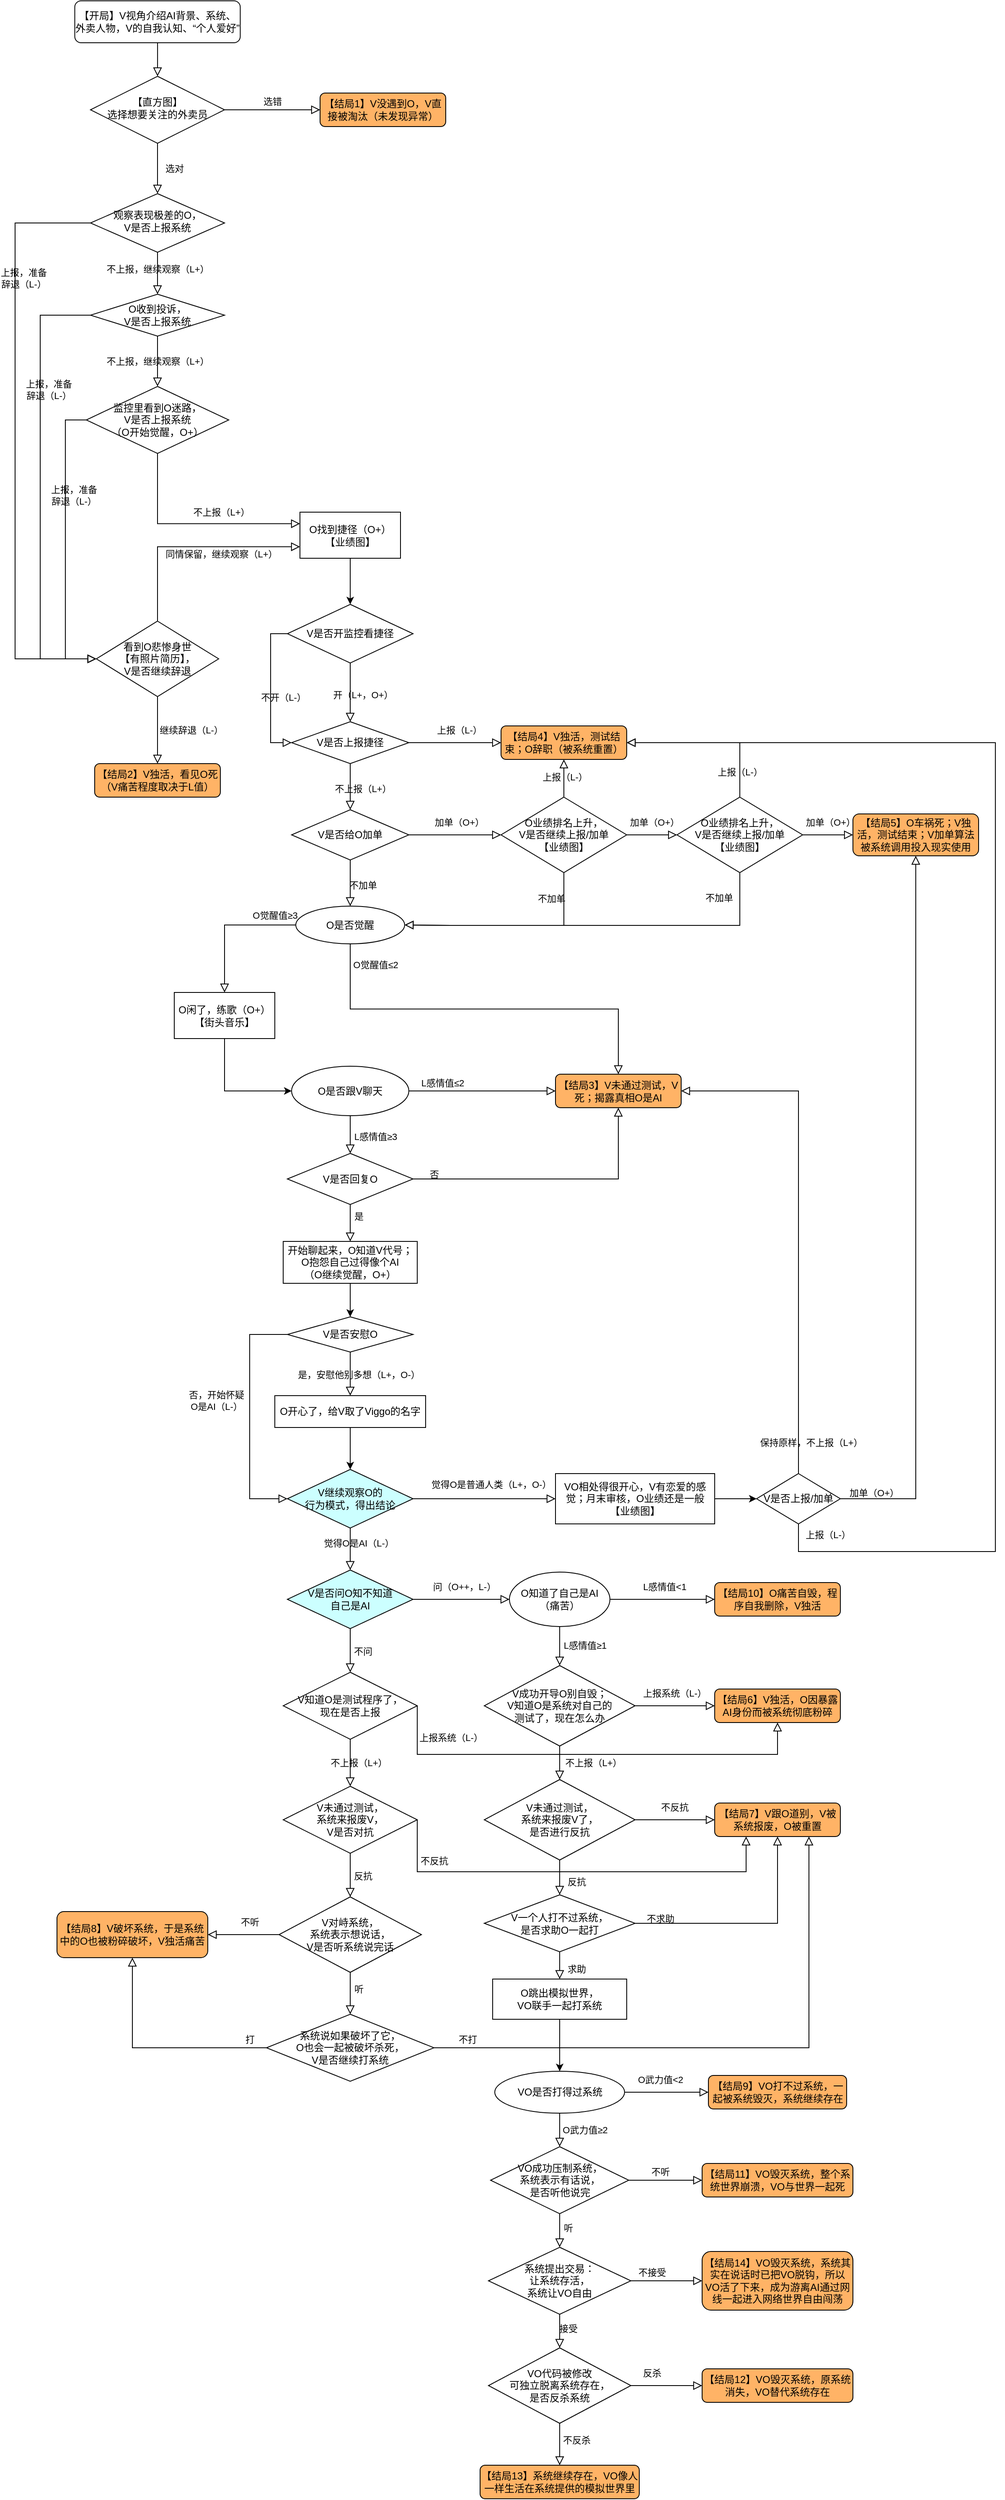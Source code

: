 <mxfile version="13.6.2" type="device"><diagram id="C5RBs43oDa-KdzZeNtuy" name="Page-1"><mxGraphModel dx="930" dy="1699" grid="1" gridSize="10" guides="1" tooltips="1" connect="1" arrows="1" fold="1" page="1" pageScale="1" pageWidth="827" pageHeight="1169" math="0" shadow="0"><root><mxCell id="WIyWlLk6GJQsqaUBKTNV-0"/><mxCell id="WIyWlLk6GJQsqaUBKTNV-1" parent="WIyWlLk6GJQsqaUBKTNV-0"/><mxCell id="WIyWlLk6GJQsqaUBKTNV-2" value="" style="rounded=0;html=1;jettySize=auto;orthogonalLoop=1;fontSize=11;endArrow=block;endFill=0;endSize=8;strokeWidth=1;shadow=0;labelBackgroundColor=none;edgeStyle=orthogonalEdgeStyle;" parent="WIyWlLk6GJQsqaUBKTNV-1" source="WIyWlLk6GJQsqaUBKTNV-3" target="WIyWlLk6GJQsqaUBKTNV-6" edge="1"><mxGeometry relative="1" as="geometry"/></mxCell><mxCell id="WIyWlLk6GJQsqaUBKTNV-3" value="【开局】V视角介绍AI背景、系统、外卖人物，V的自我认知、“个人爱好”" style="rounded=1;whiteSpace=wrap;html=1;fontSize=12;glass=0;strokeWidth=1;shadow=0;" parent="WIyWlLk6GJQsqaUBKTNV-1" vertex="1"><mxGeometry x="121.25" y="-110" width="197.5" height="50" as="geometry"/></mxCell><mxCell id="WIyWlLk6GJQsqaUBKTNV-4" value="选对" style="rounded=0;html=1;jettySize=auto;orthogonalLoop=1;fontSize=11;endArrow=block;endFill=0;endSize=8;strokeWidth=1;shadow=0;labelBackgroundColor=none;edgeStyle=orthogonalEdgeStyle;" parent="WIyWlLk6GJQsqaUBKTNV-1" source="WIyWlLk6GJQsqaUBKTNV-6" target="WIyWlLk6GJQsqaUBKTNV-10" edge="1"><mxGeometry y="20" relative="1" as="geometry"><mxPoint as="offset"/></mxGeometry></mxCell><mxCell id="WIyWlLk6GJQsqaUBKTNV-5" value="选错" style="edgeStyle=orthogonalEdgeStyle;rounded=0;html=1;jettySize=auto;orthogonalLoop=1;fontSize=11;endArrow=block;endFill=0;endSize=8;strokeWidth=1;shadow=0;labelBackgroundColor=none;" parent="WIyWlLk6GJQsqaUBKTNV-1" source="WIyWlLk6GJQsqaUBKTNV-6" target="WIyWlLk6GJQsqaUBKTNV-7" edge="1"><mxGeometry y="10" relative="1" as="geometry"><mxPoint as="offset"/></mxGeometry></mxCell><mxCell id="WIyWlLk6GJQsqaUBKTNV-6" value="【直方图】&lt;br&gt;选择想要关注的外卖员" style="rhombus;whiteSpace=wrap;html=1;shadow=0;fontFamily=Helvetica;fontSize=12;align=center;strokeWidth=1;spacing=6;spacingTop=-4;" parent="WIyWlLk6GJQsqaUBKTNV-1" vertex="1"><mxGeometry x="140" y="-20" width="160" height="80" as="geometry"/></mxCell><mxCell id="WIyWlLk6GJQsqaUBKTNV-7" value="【结局1】V没遇到O，V直接被淘汰（未发现异常）" style="rounded=1;whiteSpace=wrap;html=1;fontSize=12;glass=0;strokeWidth=1;shadow=0;fillColor=#FFB366;" parent="WIyWlLk6GJQsqaUBKTNV-1" vertex="1"><mxGeometry x="414" width="150" height="40" as="geometry"/></mxCell><mxCell id="WIyWlLk6GJQsqaUBKTNV-8" value="不上报，继续观察（L+）" style="rounded=0;html=1;jettySize=auto;orthogonalLoop=1;fontSize=11;endArrow=block;endFill=0;endSize=8;strokeWidth=1;shadow=0;labelBackgroundColor=none;edgeStyle=orthogonalEdgeStyle;entryX=0.5;entryY=0;entryDx=0;entryDy=0;" parent="WIyWlLk6GJQsqaUBKTNV-1" source="WIyWlLk6GJQsqaUBKTNV-10" target="jrFlW1VHrTE0a6_otgkp-2" edge="1"><mxGeometry x="-0.2" relative="1" as="geometry"><mxPoint as="offset"/><mxPoint x="220" y="210" as="targetPoint"/></mxGeometry></mxCell><mxCell id="WIyWlLk6GJQsqaUBKTNV-10" value="观察表现极差的O，&lt;br&gt;V是否上报系统" style="rhombus;whiteSpace=wrap;html=1;shadow=0;fontFamily=Helvetica;fontSize=12;align=center;strokeWidth=1;spacing=6;spacingTop=-4;" parent="WIyWlLk6GJQsqaUBKTNV-1" vertex="1"><mxGeometry x="140" y="120" width="160" height="70" as="geometry"/></mxCell><mxCell id="jrFlW1VHrTE0a6_otgkp-0" value="看到O悲惨身世&lt;br&gt;【有照片简历】，&lt;br&gt;V是否继续辞退" style="rhombus;whiteSpace=wrap;html=1;fillColor=#FFFFFF;" parent="WIyWlLk6GJQsqaUBKTNV-1" vertex="1"><mxGeometry x="147" y="630" width="146" height="90" as="geometry"/></mxCell><mxCell id="jrFlW1VHrTE0a6_otgkp-2" value="O收到投诉，&lt;br&gt;V是否上报系统" style="rhombus;whiteSpace=wrap;html=1;fillColor=#FFFFFF;" parent="WIyWlLk6GJQsqaUBKTNV-1" vertex="1"><mxGeometry x="140" y="240" width="160" height="50" as="geometry"/></mxCell><mxCell id="jrFlW1VHrTE0a6_otgkp-4" value="监控里看到O迷路，&lt;br&gt;V是否上报系统&lt;br&gt;（O开始觉醒，O+）" style="rhombus;whiteSpace=wrap;html=1;fillColor=#FFFFFF;" parent="WIyWlLk6GJQsqaUBKTNV-1" vertex="1"><mxGeometry x="135" y="350" width="170" height="80" as="geometry"/></mxCell><mxCell id="jrFlW1VHrTE0a6_otgkp-7" value="不上报，继续观察（L+）" style="rounded=0;html=1;jettySize=auto;orthogonalLoop=1;fontSize=11;endArrow=block;endFill=0;endSize=8;strokeWidth=1;shadow=0;labelBackgroundColor=none;edgeStyle=orthogonalEdgeStyle;entryX=0.5;entryY=0;entryDx=0;entryDy=0;exitX=0.5;exitY=1;exitDx=0;exitDy=0;" parent="WIyWlLk6GJQsqaUBKTNV-1" source="jrFlW1VHrTE0a6_otgkp-2" target="jrFlW1VHrTE0a6_otgkp-4" edge="1"><mxGeometry relative="1" as="geometry"><mxPoint as="offset"/><mxPoint x="230" y="200" as="sourcePoint"/><mxPoint x="230" y="250" as="targetPoint"/></mxGeometry></mxCell><mxCell id="jrFlW1VHrTE0a6_otgkp-12" value="【结局2】V独活，看见O死（V痛苦程度取决于L值）" style="rounded=1;whiteSpace=wrap;html=1;fontSize=12;glass=0;strokeWidth=1;shadow=0;fillColor=#FFB366;" parent="WIyWlLk6GJQsqaUBKTNV-1" vertex="1"><mxGeometry x="145" y="800" width="150" height="40" as="geometry"/></mxCell><mxCell id="jrFlW1VHrTE0a6_otgkp-15" value="继续辞退（L-）" style="edgeStyle=orthogonalEdgeStyle;rounded=0;html=1;jettySize=auto;orthogonalLoop=1;fontSize=11;endArrow=block;endFill=0;endSize=8;strokeWidth=1;shadow=0;labelBackgroundColor=none;exitX=0.5;exitY=1;exitDx=0;exitDy=0;entryX=0.5;entryY=0;entryDx=0;entryDy=0;" parent="WIyWlLk6GJQsqaUBKTNV-1" source="jrFlW1VHrTE0a6_otgkp-0" target="jrFlW1VHrTE0a6_otgkp-12" edge="1"><mxGeometry y="40" relative="1" as="geometry"><mxPoint as="offset"/><mxPoint x="310" y="565" as="sourcePoint"/><mxPoint x="270" y="930" as="targetPoint"/></mxGeometry></mxCell><mxCell id="OaAijSTaCUw8LP9seZ6c-2" style="edgeStyle=orthogonalEdgeStyle;rounded=0;orthogonalLoop=1;jettySize=auto;html=1;entryX=0.5;entryY=0;entryDx=0;entryDy=0;" parent="WIyWlLk6GJQsqaUBKTNV-1" source="jrFlW1VHrTE0a6_otgkp-18" target="OaAijSTaCUw8LP9seZ6c-1" edge="1"><mxGeometry relative="1" as="geometry"/></mxCell><mxCell id="jrFlW1VHrTE0a6_otgkp-18" value="O找到捷径（O+）&lt;br&gt;【业绩图】" style="shape=square;whiteSpace=wrap;html=1;fillColor=#FFFFFF;" parent="WIyWlLk6GJQsqaUBKTNV-1" vertex="1"><mxGeometry x="390" y="500" width="120" height="55" as="geometry"/></mxCell><mxCell id="jrFlW1VHrTE0a6_otgkp-19" value="同情保留，继续观察（L+）" style="edgeStyle=orthogonalEdgeStyle;rounded=0;html=1;jettySize=auto;orthogonalLoop=1;fontSize=11;endArrow=block;endFill=0;endSize=8;strokeWidth=1;shadow=0;labelBackgroundColor=none;entryX=0;entryY=0.75;entryDx=0;entryDy=0;exitX=0.5;exitY=0;exitDx=0;exitDy=0;" parent="WIyWlLk6GJQsqaUBKTNV-1" source="jrFlW1VHrTE0a6_otgkp-0" target="jrFlW1VHrTE0a6_otgkp-18" edge="1"><mxGeometry x="0.275" y="-9" relative="1" as="geometry"><mxPoint as="offset"/><mxPoint x="520" y="545" as="sourcePoint"/><mxPoint x="670.5" y="457.5" as="targetPoint"/></mxGeometry></mxCell><mxCell id="jrFlW1VHrTE0a6_otgkp-22" value="上报，准备&lt;br&gt;辞退（L-）" style="rounded=0;html=1;jettySize=auto;orthogonalLoop=1;fontSize=11;endArrow=block;endFill=0;endSize=8;strokeWidth=1;shadow=0;labelBackgroundColor=none;edgeStyle=orthogonalEdgeStyle;exitX=0;exitY=0.5;exitDx=0;exitDy=0;entryX=0;entryY=0.5;entryDx=0;entryDy=0;" parent="WIyWlLk6GJQsqaUBKTNV-1" source="jrFlW1VHrTE0a6_otgkp-4" target="jrFlW1VHrTE0a6_otgkp-0" edge="1"><mxGeometry x="-0.338" y="10" relative="1" as="geometry"><mxPoint as="offset"/><mxPoint x="230" y="200" as="sourcePoint"/><mxPoint x="150" y="525" as="targetPoint"/><Array as="points"><mxPoint x="110" y="390"/><mxPoint x="110" y="675"/></Array></mxGeometry></mxCell><mxCell id="jrFlW1VHrTE0a6_otgkp-23" value="上报，准备&lt;br&gt;辞退（L-）" style="rounded=0;html=1;jettySize=auto;orthogonalLoop=1;fontSize=11;endArrow=block;endFill=0;endSize=8;strokeWidth=1;shadow=0;labelBackgroundColor=none;edgeStyle=orthogonalEdgeStyle;entryX=0;entryY=0.5;entryDx=0;entryDy=0;exitX=0;exitY=0.5;exitDx=0;exitDy=0;" parent="WIyWlLk6GJQsqaUBKTNV-1" source="jrFlW1VHrTE0a6_otgkp-2" target="jrFlW1VHrTE0a6_otgkp-0" edge="1"><mxGeometry x="-0.446" y="10" relative="1" as="geometry"><mxPoint as="offset"/><mxPoint x="230" y="440" as="sourcePoint"/><mxPoint x="230" y="490" as="targetPoint"/><Array as="points"><mxPoint x="80" y="265"/><mxPoint x="80" y="675"/></Array></mxGeometry></mxCell><mxCell id="jrFlW1VHrTE0a6_otgkp-24" value="上报，准备&lt;br&gt;辞退（L-）" style="rounded=0;html=1;jettySize=auto;orthogonalLoop=1;fontSize=11;endArrow=block;endFill=0;endSize=8;strokeWidth=1;shadow=0;labelBackgroundColor=none;edgeStyle=orthogonalEdgeStyle;entryX=0;entryY=0.5;entryDx=0;entryDy=0;exitX=0;exitY=0.5;exitDx=0;exitDy=0;" parent="WIyWlLk6GJQsqaUBKTNV-1" source="WIyWlLk6GJQsqaUBKTNV-10" target="jrFlW1VHrTE0a6_otgkp-0" edge="1"><mxGeometry x="-0.56" y="10" relative="1" as="geometry"><mxPoint as="offset"/><mxPoint x="240" y="450" as="sourcePoint"/><mxPoint x="240" y="500" as="targetPoint"/><Array as="points"><mxPoint x="50" y="155"/><mxPoint x="50" y="675"/></Array></mxGeometry></mxCell><mxCell id="jrFlW1VHrTE0a6_otgkp-28" value="不上报（L+）" style="edgeStyle=orthogonalEdgeStyle;rounded=0;html=1;jettySize=auto;orthogonalLoop=1;fontSize=11;endArrow=block;endFill=0;endSize=8;strokeWidth=1;shadow=0;labelBackgroundColor=none;entryX=0;entryY=0.25;entryDx=0;entryDy=0;exitX=0.5;exitY=1;exitDx=0;exitDy=0;" parent="WIyWlLk6GJQsqaUBKTNV-1" source="jrFlW1VHrTE0a6_otgkp-4" target="jrFlW1VHrTE0a6_otgkp-18" edge="1"><mxGeometry x="0.262" y="14" relative="1" as="geometry"><mxPoint as="offset"/><mxPoint x="230" y="800" as="sourcePoint"/><mxPoint x="230" y="745" as="targetPoint"/></mxGeometry></mxCell><mxCell id="jrFlW1VHrTE0a6_otgkp-33" value="V是否上报捷径" style="rhombus;whiteSpace=wrap;html=1;fillColor=#FFFFFF;" parent="WIyWlLk6GJQsqaUBKTNV-1" vertex="1"><mxGeometry x="380" y="750" width="140" height="50" as="geometry"/></mxCell><mxCell id="jrFlW1VHrTE0a6_otgkp-35" value="上报（L-）" style="edgeStyle=orthogonalEdgeStyle;rounded=0;html=1;jettySize=auto;orthogonalLoop=1;fontSize=11;endArrow=block;endFill=0;endSize=8;strokeWidth=1;shadow=0;labelBackgroundColor=none;exitX=1;exitY=0.5;exitDx=0;exitDy=0;entryX=0;entryY=0.5;entryDx=0;entryDy=0;" parent="WIyWlLk6GJQsqaUBKTNV-1" source="jrFlW1VHrTE0a6_otgkp-33" target="jrFlW1VHrTE0a6_otgkp-37" edge="1"><mxGeometry x="0.091" y="15" relative="1" as="geometry"><mxPoint as="offset"/><mxPoint x="230" y="600" as="sourcePoint"/><mxPoint x="380" y="870" as="targetPoint"/></mxGeometry></mxCell><mxCell id="jrFlW1VHrTE0a6_otgkp-36" value="V是否给O加单" style="rhombus;whiteSpace=wrap;html=1;" parent="WIyWlLk6GJQsqaUBKTNV-1" vertex="1"><mxGeometry x="380" y="855" width="140" height="60" as="geometry"/></mxCell><mxCell id="jrFlW1VHrTE0a6_otgkp-37" value="【结局4】V独活，测试结束；O辞职（被系统重置）" style="rounded=1;whiteSpace=wrap;html=1;fontSize=12;glass=0;strokeWidth=1;shadow=0;fillColor=#FFB366;" parent="WIyWlLk6GJQsqaUBKTNV-1" vertex="1"><mxGeometry x="630" y="755" width="150" height="40" as="geometry"/></mxCell><mxCell id="jrFlW1VHrTE0a6_otgkp-39" value="不上报（L+）" style="edgeStyle=orthogonalEdgeStyle;rounded=0;html=1;jettySize=auto;orthogonalLoop=1;fontSize=11;endArrow=block;endFill=0;endSize=8;strokeWidth=1;shadow=0;labelBackgroundColor=none;exitX=0.5;exitY=1;exitDx=0;exitDy=0;entryX=0.5;entryY=0;entryDx=0;entryDy=0;" parent="WIyWlLk6GJQsqaUBKTNV-1" source="jrFlW1VHrTE0a6_otgkp-33" target="jrFlW1VHrTE0a6_otgkp-36" edge="1"><mxGeometry x="0.091" y="15" relative="1" as="geometry"><mxPoint as="offset"/><mxPoint x="530" y="785" as="sourcePoint"/><mxPoint x="640" y="785" as="targetPoint"/></mxGeometry></mxCell><mxCell id="jrFlW1VHrTE0a6_otgkp-40" value="O业绩排名上升，&lt;br&gt;V是否继续上报/加单&lt;br&gt;【业绩图】" style="rhombus;whiteSpace=wrap;html=1;fillColor=#FFFFFF;" parent="WIyWlLk6GJQsqaUBKTNV-1" vertex="1"><mxGeometry x="630" y="840" width="150" height="90" as="geometry"/></mxCell><mxCell id="jrFlW1VHrTE0a6_otgkp-41" value="加单（O+）" style="edgeStyle=orthogonalEdgeStyle;rounded=0;html=1;jettySize=auto;orthogonalLoop=1;fontSize=11;endArrow=block;endFill=0;endSize=8;strokeWidth=1;shadow=0;labelBackgroundColor=none;exitX=1;exitY=0.5;exitDx=0;exitDy=0;entryX=0;entryY=0.5;entryDx=0;entryDy=0;" parent="WIyWlLk6GJQsqaUBKTNV-1" source="jrFlW1VHrTE0a6_otgkp-36" target="jrFlW1VHrTE0a6_otgkp-40" edge="1"><mxGeometry x="0.091" y="15" relative="1" as="geometry"><mxPoint as="offset"/><mxPoint x="460" y="810" as="sourcePoint"/><mxPoint x="460" y="860" as="targetPoint"/></mxGeometry></mxCell><mxCell id="jrFlW1VHrTE0a6_otgkp-42" value="上报（L-）" style="edgeStyle=orthogonalEdgeStyle;rounded=0;html=1;jettySize=auto;orthogonalLoop=1;fontSize=11;endArrow=block;endFill=0;endSize=8;strokeWidth=1;shadow=0;labelBackgroundColor=none;exitX=0.5;exitY=0;exitDx=0;exitDy=0;entryX=0.5;entryY=1;entryDx=0;entryDy=0;" parent="WIyWlLk6GJQsqaUBKTNV-1" source="jrFlW1VHrTE0a6_otgkp-40" target="jrFlW1VHrTE0a6_otgkp-37" edge="1"><mxGeometry x="0.095" relative="1" as="geometry"><mxPoint x="1" as="offset"/><mxPoint x="530" y="785" as="sourcePoint"/><mxPoint x="640" y="785" as="targetPoint"/></mxGeometry></mxCell><mxCell id="jrFlW1VHrTE0a6_otgkp-43" value="O业绩排名上升，&lt;br&gt;V是否继续上报/加单&lt;br&gt;【业绩图】" style="rhombus;whiteSpace=wrap;html=1;fillColor=#FFFFFF;" parent="WIyWlLk6GJQsqaUBKTNV-1" vertex="1"><mxGeometry x="840" y="840" width="150" height="90" as="geometry"/></mxCell><mxCell id="jrFlW1VHrTE0a6_otgkp-45" value="上报（L-）" style="edgeStyle=orthogonalEdgeStyle;rounded=0;html=1;jettySize=auto;orthogonalLoop=1;fontSize=11;endArrow=block;endFill=0;endSize=8;strokeWidth=1;shadow=0;labelBackgroundColor=none;exitX=0.5;exitY=0;exitDx=0;exitDy=0;entryX=1;entryY=0.5;entryDx=0;entryDy=0;" parent="WIyWlLk6GJQsqaUBKTNV-1" source="jrFlW1VHrTE0a6_otgkp-43" target="jrFlW1VHrTE0a6_otgkp-37" edge="1"><mxGeometry x="-0.7" relative="1" as="geometry"><mxPoint as="offset"/><mxPoint x="655" y="850" as="sourcePoint"/><mxPoint x="715" y="805" as="targetPoint"/></mxGeometry></mxCell><mxCell id="jrFlW1VHrTE0a6_otgkp-46" value="加单（O+）" style="edgeStyle=orthogonalEdgeStyle;rounded=0;html=1;jettySize=auto;orthogonalLoop=1;fontSize=11;endArrow=block;endFill=0;endSize=8;strokeWidth=1;shadow=0;labelBackgroundColor=none;exitX=1;exitY=0.5;exitDx=0;exitDy=0;entryX=0;entryY=0.5;entryDx=0;entryDy=0;" parent="WIyWlLk6GJQsqaUBKTNV-1" source="jrFlW1VHrTE0a6_otgkp-40" target="jrFlW1VHrTE0a6_otgkp-43" edge="1"><mxGeometry x="0.091" y="15" relative="1" as="geometry"><mxPoint as="offset"/><mxPoint x="780" y="970" as="sourcePoint"/><mxPoint x="890" y="970" as="targetPoint"/></mxGeometry></mxCell><mxCell id="jrFlW1VHrTE0a6_otgkp-47" value="【结局5】O车祸死；V独活，测试结束；V加单算法被系统调用投入现实使用" style="rounded=1;whiteSpace=wrap;html=1;fontSize=12;glass=0;strokeWidth=1;shadow=0;fillColor=#FFB366;" parent="WIyWlLk6GJQsqaUBKTNV-1" vertex="1"><mxGeometry x="1050" y="860" width="150" height="50" as="geometry"/></mxCell><mxCell id="jrFlW1VHrTE0a6_otgkp-48" value="加单（O+）" style="edgeStyle=orthogonalEdgeStyle;rounded=0;html=1;jettySize=auto;orthogonalLoop=1;fontSize=11;endArrow=block;endFill=0;endSize=8;strokeWidth=1;shadow=0;labelBackgroundColor=none;exitX=1;exitY=0.5;exitDx=0;exitDy=0;entryX=0;entryY=0.5;entryDx=0;entryDy=0;" parent="WIyWlLk6GJQsqaUBKTNV-1" source="jrFlW1VHrTE0a6_otgkp-43" target="jrFlW1VHrTE0a6_otgkp-47" edge="1"><mxGeometry x="0.091" y="15" relative="1" as="geometry"><mxPoint as="offset"/><mxPoint x="790" y="890" as="sourcePoint"/><mxPoint x="850" y="890" as="targetPoint"/></mxGeometry></mxCell><mxCell id="jrFlW1VHrTE0a6_otgkp-49" value="O是否觉醒" style="ellipse;whiteSpace=wrap;html=1;fillColor=#FFFFFF;" parent="WIyWlLk6GJQsqaUBKTNV-1" vertex="1"><mxGeometry x="385" y="970" width="130" height="45" as="geometry"/></mxCell><mxCell id="jrFlW1VHrTE0a6_otgkp-51" value="不加单" style="edgeStyle=orthogonalEdgeStyle;rounded=0;html=1;jettySize=auto;orthogonalLoop=1;fontSize=11;endArrow=block;endFill=0;endSize=8;strokeWidth=1;shadow=0;labelBackgroundColor=none;exitX=0.5;exitY=1;exitDx=0;exitDy=0;entryX=0.5;entryY=0;entryDx=0;entryDy=0;" parent="WIyWlLk6GJQsqaUBKTNV-1" source="jrFlW1VHrTE0a6_otgkp-36" target="jrFlW1VHrTE0a6_otgkp-49" edge="1"><mxGeometry x="0.091" y="15" relative="1" as="geometry"><mxPoint as="offset"/><mxPoint x="460" y="810" as="sourcePoint"/><mxPoint x="460" y="865" as="targetPoint"/></mxGeometry></mxCell><mxCell id="jrFlW1VHrTE0a6_otgkp-52" value="不加单" style="edgeStyle=orthogonalEdgeStyle;rounded=0;html=1;jettySize=auto;orthogonalLoop=1;fontSize=11;endArrow=block;endFill=0;endSize=8;strokeWidth=1;shadow=0;labelBackgroundColor=none;exitX=0.5;exitY=1;exitDx=0;exitDy=0;entryX=1;entryY=0.5;entryDx=0;entryDy=0;" parent="WIyWlLk6GJQsqaUBKTNV-1" source="jrFlW1VHrTE0a6_otgkp-40" target="jrFlW1VHrTE0a6_otgkp-49" edge="1"><mxGeometry x="-0.76" y="-15" relative="1" as="geometry"><mxPoint as="offset"/><mxPoint x="460" y="925" as="sourcePoint"/><mxPoint x="640" y="970" as="targetPoint"/><Array as="points"><mxPoint x="705" y="993"/><mxPoint x="570" y="993"/></Array></mxGeometry></mxCell><mxCell id="jrFlW1VHrTE0a6_otgkp-53" value="不加单" style="edgeStyle=orthogonalEdgeStyle;rounded=0;html=1;jettySize=auto;orthogonalLoop=1;fontSize=11;endArrow=block;endFill=0;endSize=8;strokeWidth=1;shadow=0;labelBackgroundColor=none;exitX=0.5;exitY=1;exitDx=0;exitDy=0;entryX=1;entryY=0.5;entryDx=0;entryDy=0;" parent="WIyWlLk6GJQsqaUBKTNV-1" source="jrFlW1VHrTE0a6_otgkp-43" target="jrFlW1VHrTE0a6_otgkp-49" edge="1"><mxGeometry x="-0.87" y="-25" relative="1" as="geometry"><mxPoint as="offset"/><mxPoint x="470" y="935" as="sourcePoint"/><mxPoint x="580" y="997" as="targetPoint"/><Array as="points"><mxPoint x="915" y="993"/><mxPoint x="570" y="993"/></Array></mxGeometry></mxCell><mxCell id="jrFlW1VHrTE0a6_otgkp-55" value="【结局3】V未通过测试，V死；揭露真相O是AI" style="rounded=1;whiteSpace=wrap;html=1;fontSize=12;glass=0;strokeWidth=1;shadow=0;fillColor=#FFB366;" parent="WIyWlLk6GJQsqaUBKTNV-1" vertex="1"><mxGeometry x="695" y="1170.5" width="150" height="40" as="geometry"/></mxCell><mxCell id="jrFlW1VHrTE0a6_otgkp-56" value="O觉醒值≤2" style="edgeStyle=orthogonalEdgeStyle;rounded=0;html=1;jettySize=auto;orthogonalLoop=1;fontSize=11;endArrow=block;endFill=0;endSize=8;strokeWidth=1;shadow=0;labelBackgroundColor=none;exitX=0.5;exitY=1;exitDx=0;exitDy=0;entryX=0.5;entryY=0;entryDx=0;entryDy=0;" parent="WIyWlLk6GJQsqaUBKTNV-1" source="jrFlW1VHrTE0a6_otgkp-49" target="jrFlW1VHrTE0a6_otgkp-55" edge="1"><mxGeometry x="-0.547" y="53" relative="1" as="geometry"><mxPoint as="offset"/><mxPoint x="460" y="925" as="sourcePoint"/><mxPoint x="460" y="1000" as="targetPoint"/></mxGeometry></mxCell><mxCell id="jrFlW1VHrTE0a6_otgkp-60" style="edgeStyle=orthogonalEdgeStyle;rounded=0;orthogonalLoop=1;jettySize=auto;html=1;entryX=0;entryY=0.5;entryDx=0;entryDy=0;fillColor=none;exitX=0.5;exitY=1;exitDx=0;exitDy=0;" parent="WIyWlLk6GJQsqaUBKTNV-1" source="jrFlW1VHrTE0a6_otgkp-57" target="jrFlW1VHrTE0a6_otgkp-59" edge="1"><mxGeometry relative="1" as="geometry"/></mxCell><mxCell id="jrFlW1VHrTE0a6_otgkp-57" value="O闲了，练歌（O+）&lt;br&gt;【街头音乐】" style="shape=square;whiteSpace=wrap;html=1;fillColor=#FFFFFF;" parent="WIyWlLk6GJQsqaUBKTNV-1" vertex="1"><mxGeometry x="240" y="1073" width="120" height="55" as="geometry"/></mxCell><mxCell id="jrFlW1VHrTE0a6_otgkp-58" value="O觉醒值≥3" style="edgeStyle=orthogonalEdgeStyle;rounded=0;html=1;jettySize=auto;orthogonalLoop=1;fontSize=11;endArrow=block;endFill=0;endSize=8;strokeWidth=1;shadow=0;labelBackgroundColor=none;exitX=0;exitY=0.5;exitDx=0;exitDy=0;entryX=0.5;entryY=0;entryDx=0;entryDy=0;" parent="WIyWlLk6GJQsqaUBKTNV-1" source="jrFlW1VHrTE0a6_otgkp-49" target="jrFlW1VHrTE0a6_otgkp-57" edge="1"><mxGeometry x="-0.698" y="-12" relative="1" as="geometry"><mxPoint as="offset"/><mxPoint x="395" y="1022.5" as="sourcePoint"/><mxPoint x="307" y="1022.5" as="targetPoint"/></mxGeometry></mxCell><mxCell id="jrFlW1VHrTE0a6_otgkp-59" value="O是否跟V聊天" style="ellipse;whiteSpace=wrap;html=1;fillColor=#FFFFFF;" parent="WIyWlLk6GJQsqaUBKTNV-1" vertex="1"><mxGeometry x="380" y="1161" width="140" height="59" as="geometry"/></mxCell><mxCell id="jrFlW1VHrTE0a6_otgkp-61" value="L感情值≤2" style="edgeStyle=orthogonalEdgeStyle;rounded=0;html=1;jettySize=auto;orthogonalLoop=1;fontSize=11;endArrow=block;endFill=0;endSize=8;strokeWidth=1;shadow=0;labelBackgroundColor=none;exitX=1;exitY=0.5;exitDx=0;exitDy=0;entryX=0;entryY=0.5;entryDx=0;entryDy=0;" parent="WIyWlLk6GJQsqaUBKTNV-1" source="jrFlW1VHrTE0a6_otgkp-59" target="jrFlW1VHrTE0a6_otgkp-55" edge="1"><mxGeometry x="-0.543" y="11" relative="1" as="geometry"><mxPoint y="1" as="offset"/><mxPoint x="405" y="1032.5" as="sourcePoint"/><mxPoint x="317" y="1032.5" as="targetPoint"/></mxGeometry></mxCell><mxCell id="jrFlW1VHrTE0a6_otgkp-62" value="L感情值≥3" style="edgeStyle=orthogonalEdgeStyle;rounded=0;html=1;jettySize=auto;orthogonalLoop=1;fontSize=11;endArrow=block;endFill=0;endSize=8;strokeWidth=1;shadow=0;labelBackgroundColor=none;exitX=0.5;exitY=1;exitDx=0;exitDy=0;entryX=0.5;entryY=0;entryDx=0;entryDy=0;" parent="WIyWlLk6GJQsqaUBKTNV-1" source="jrFlW1VHrTE0a6_otgkp-59" target="OaAijSTaCUw8LP9seZ6c-6" edge="1"><mxGeometry x="0.111" y="30" relative="1" as="geometry"><mxPoint as="offset"/><mxPoint x="460" y="1045" as="sourcePoint"/><mxPoint x="450" y="1270" as="targetPoint"/></mxGeometry></mxCell><mxCell id="jrFlW1VHrTE0a6_otgkp-65" style="edgeStyle=orthogonalEdgeStyle;rounded=0;orthogonalLoop=1;jettySize=auto;html=1;entryX=0.5;entryY=0;entryDx=0;entryDy=0;fillColor=none;" parent="WIyWlLk6GJQsqaUBKTNV-1" source="jrFlW1VHrTE0a6_otgkp-63" target="jrFlW1VHrTE0a6_otgkp-64" edge="1"><mxGeometry relative="1" as="geometry"/></mxCell><mxCell id="jrFlW1VHrTE0a6_otgkp-63" value="开始聊起来，O知道V代号；O抱怨自己过得像个AI&lt;br&gt;（O继续觉醒，O+）" style="rounded=0;whiteSpace=wrap;html=1;fillColor=#FFFFFF;" parent="WIyWlLk6GJQsqaUBKTNV-1" vertex="1"><mxGeometry x="370" y="1370" width="160" height="50" as="geometry"/></mxCell><mxCell id="jrFlW1VHrTE0a6_otgkp-64" value="V是否安慰O" style="rhombus;whiteSpace=wrap;html=1;fillColor=#FFFFFF;" parent="WIyWlLk6GJQsqaUBKTNV-1" vertex="1"><mxGeometry x="375" y="1460" width="150" height="42" as="geometry"/></mxCell><mxCell id="jrFlW1VHrTE0a6_otgkp-69" style="edgeStyle=orthogonalEdgeStyle;rounded=0;orthogonalLoop=1;jettySize=auto;html=1;entryX=0;entryY=0.5;entryDx=0;entryDy=0;fillColor=none;" parent="WIyWlLk6GJQsqaUBKTNV-1" source="jrFlW1VHrTE0a6_otgkp-66" target="jrFlW1VHrTE0a6_otgkp-68" edge="1"><mxGeometry relative="1" as="geometry"/></mxCell><mxCell id="jrFlW1VHrTE0a6_otgkp-66" value="VO相处得很开心，V有恋爱的感觉；月末审核，O业绩还是一般&lt;br&gt;【业绩图】" style="rounded=0;whiteSpace=wrap;html=1;fillColor=#FFFFFF;" parent="WIyWlLk6GJQsqaUBKTNV-1" vertex="1"><mxGeometry x="695" y="1647" width="190" height="60" as="geometry"/></mxCell><mxCell id="jrFlW1VHrTE0a6_otgkp-67" value="是，安慰他别多想（L+，O-）" style="edgeStyle=orthogonalEdgeStyle;rounded=0;html=1;jettySize=auto;orthogonalLoop=1;fontSize=11;endArrow=block;endFill=0;endSize=8;strokeWidth=1;shadow=0;labelBackgroundColor=none;exitX=0.5;exitY=1;exitDx=0;exitDy=0;entryX=0.5;entryY=0;entryDx=0;entryDy=0;" parent="WIyWlLk6GJQsqaUBKTNV-1" source="jrFlW1VHrTE0a6_otgkp-64" target="OaAijSTaCUw8LP9seZ6c-9" edge="1"><mxGeometry x="0.035" y="10" relative="1" as="geometry"><mxPoint as="offset"/><mxPoint x="570" y="1450" as="sourcePoint"/><mxPoint x="690" y="1460" as="targetPoint"/></mxGeometry></mxCell><mxCell id="jrFlW1VHrTE0a6_otgkp-68" value="V是否上报/加单" style="rhombus;whiteSpace=wrap;html=1;fillColor=#FFFFFF;" parent="WIyWlLk6GJQsqaUBKTNV-1" vertex="1"><mxGeometry x="935" y="1647" width="100" height="60" as="geometry"/></mxCell><mxCell id="jrFlW1VHrTE0a6_otgkp-70" value="加单（O+）" style="edgeStyle=orthogonalEdgeStyle;rounded=0;html=1;jettySize=auto;orthogonalLoop=1;fontSize=11;endArrow=block;endFill=0;endSize=8;strokeWidth=1;shadow=0;labelBackgroundColor=none;exitX=1;exitY=0.5;exitDx=0;exitDy=0;entryX=0.5;entryY=1;entryDx=0;entryDy=0;" parent="WIyWlLk6GJQsqaUBKTNV-1" source="jrFlW1VHrTE0a6_otgkp-68" target="jrFlW1VHrTE0a6_otgkp-47" edge="1"><mxGeometry x="-0.907" y="7" relative="1" as="geometry"><mxPoint as="offset"/><mxPoint x="790" y="895" as="sourcePoint"/><mxPoint x="850" y="895" as="targetPoint"/><Array as="points"><mxPoint x="1125" y="1677"/></Array></mxGeometry></mxCell><mxCell id="jrFlW1VHrTE0a6_otgkp-71" value="上报（L-）" style="edgeStyle=orthogonalEdgeStyle;rounded=0;html=1;jettySize=auto;orthogonalLoop=1;fontSize=11;endArrow=block;endFill=0;endSize=8;strokeWidth=1;shadow=0;labelBackgroundColor=none;exitX=0.5;exitY=1;exitDx=0;exitDy=0;entryX=1;entryY=0.5;entryDx=0;entryDy=0;" parent="WIyWlLk6GJQsqaUBKTNV-1" source="jrFlW1VHrTE0a6_otgkp-68" target="jrFlW1VHrTE0a6_otgkp-37" edge="1"><mxGeometry x="-0.919" y="20" relative="1" as="geometry"><mxPoint as="offset"/><mxPoint x="1090" y="1160" as="sourcePoint"/><mxPoint x="1200" y="1160" as="targetPoint"/><Array as="points"><mxPoint x="985" y="1740"/><mxPoint x="1220" y="1740"/><mxPoint x="1220" y="775"/></Array></mxGeometry></mxCell><mxCell id="jrFlW1VHrTE0a6_otgkp-72" value="保持原样，不上报（L+）" style="edgeStyle=orthogonalEdgeStyle;rounded=0;html=1;jettySize=auto;orthogonalLoop=1;fontSize=11;endArrow=block;endFill=0;endSize=8;strokeWidth=1;shadow=0;labelBackgroundColor=none;exitX=0.5;exitY=0;exitDx=0;exitDy=0;entryX=1;entryY=0.5;entryDx=0;entryDy=0;" parent="WIyWlLk6GJQsqaUBKTNV-1" source="jrFlW1VHrTE0a6_otgkp-68" target="jrFlW1VHrTE0a6_otgkp-55" edge="1"><mxGeometry x="-0.876" y="-15" relative="1" as="geometry"><mxPoint as="offset"/><mxPoint x="700" y="1230" as="sourcePoint"/><mxPoint x="120" y="1110" as="targetPoint"/><Array as="points"><mxPoint x="985" y="1191"/></Array></mxGeometry></mxCell><mxCell id="jrFlW1VHrTE0a6_otgkp-73" value="V继续观察O的&lt;br&gt;行为模式，得出结论" style="rhombus;whiteSpace=wrap;html=1;fillColor=#CCFFFF;" parent="WIyWlLk6GJQsqaUBKTNV-1" vertex="1"><mxGeometry x="375" y="1642" width="150" height="70" as="geometry"/></mxCell><mxCell id="jrFlW1VHrTE0a6_otgkp-75" value="觉得O是普通人类（L+，O-）" style="edgeStyle=orthogonalEdgeStyle;rounded=0;html=1;jettySize=auto;orthogonalLoop=1;fontSize=11;endArrow=block;endFill=0;endSize=8;strokeWidth=1;shadow=0;labelBackgroundColor=none;exitX=1;exitY=0.5;exitDx=0;exitDy=0;entryX=0;entryY=0.5;entryDx=0;entryDy=0;" parent="WIyWlLk6GJQsqaUBKTNV-1" source="jrFlW1VHrTE0a6_otgkp-73" target="jrFlW1VHrTE0a6_otgkp-66" edge="1"><mxGeometry x="0.097" y="17" relative="1" as="geometry"><mxPoint as="offset"/><mxPoint x="470" y="1410" as="sourcePoint"/><mxPoint x="470" y="1462" as="targetPoint"/></mxGeometry></mxCell><mxCell id="jrFlW1VHrTE0a6_otgkp-76" value="V是否问O知不知道&lt;br&gt;自己是AI" style="rhombus;whiteSpace=wrap;html=1;fillColor=#CCFFFF;" parent="WIyWlLk6GJQsqaUBKTNV-1" vertex="1"><mxGeometry x="375" y="1762" width="150" height="70" as="geometry"/></mxCell><mxCell id="jrFlW1VHrTE0a6_otgkp-77" value="觉得O是AI（L-）" style="edgeStyle=orthogonalEdgeStyle;rounded=0;html=1;jettySize=auto;orthogonalLoop=1;fontSize=11;endArrow=block;endFill=0;endSize=8;strokeWidth=1;shadow=0;labelBackgroundColor=none;exitX=0.5;exitY=1;exitDx=0;exitDy=0;entryX=0.5;entryY=0;entryDx=0;entryDy=0;" parent="WIyWlLk6GJQsqaUBKTNV-1" source="jrFlW1VHrTE0a6_otgkp-73" target="jrFlW1VHrTE0a6_otgkp-76" edge="1"><mxGeometry x="-0.28" y="10" relative="1" as="geometry"><mxPoint as="offset"/><mxPoint x="460" y="1602" as="sourcePoint"/><mxPoint x="460" y="1652" as="targetPoint"/></mxGeometry></mxCell><mxCell id="jrFlW1VHrTE0a6_otgkp-79" value="O知道了自己是AI&lt;br&gt;（痛苦）" style="ellipse;whiteSpace=wrap;html=1;fillColor=#FFFFFF;" parent="WIyWlLk6GJQsqaUBKTNV-1" vertex="1"><mxGeometry x="640" y="1764.5" width="120" height="65" as="geometry"/></mxCell><mxCell id="jrFlW1VHrTE0a6_otgkp-80" value="问（O++，L-）" style="edgeStyle=orthogonalEdgeStyle;rounded=0;html=1;jettySize=auto;orthogonalLoop=1;fontSize=11;endArrow=block;endFill=0;endSize=8;strokeWidth=1;shadow=0;labelBackgroundColor=none;exitX=1;exitY=0.5;exitDx=0;exitDy=0;entryX=0;entryY=0.5;entryDx=0;entryDy=0;" parent="WIyWlLk6GJQsqaUBKTNV-1" source="jrFlW1VHrTE0a6_otgkp-76" target="jrFlW1VHrTE0a6_otgkp-79" edge="1"><mxGeometry x="0.048" y="15" relative="1" as="geometry"><mxPoint as="offset"/><mxPoint x="460" y="1722" as="sourcePoint"/><mxPoint x="460" y="1772" as="targetPoint"/></mxGeometry></mxCell><mxCell id="jrFlW1VHrTE0a6_otgkp-81" value="【结局10】O痛苦自毁，程序自我删除，V独活" style="rounded=1;whiteSpace=wrap;html=1;fontSize=12;glass=0;strokeWidth=1;shadow=0;fillColor=#FFB366;" parent="WIyWlLk6GJQsqaUBKTNV-1" vertex="1"><mxGeometry x="885" y="1777" width="150" height="40" as="geometry"/></mxCell><mxCell id="jrFlW1VHrTE0a6_otgkp-82" value="L感情值&amp;lt;1" style="edgeStyle=orthogonalEdgeStyle;rounded=0;html=1;jettySize=auto;orthogonalLoop=1;fontSize=11;endArrow=block;endFill=0;endSize=8;strokeWidth=1;shadow=0;labelBackgroundColor=none;exitX=1;exitY=0.5;exitDx=0;exitDy=0;entryX=0;entryY=0.5;entryDx=0;entryDy=0;" parent="WIyWlLk6GJQsqaUBKTNV-1" source="jrFlW1VHrTE0a6_otgkp-79" target="jrFlW1VHrTE0a6_otgkp-81" edge="1"><mxGeometry x="0.2" y="18" relative="1" as="geometry"><mxPoint x="-10" y="3" as="offset"/><mxPoint x="535" y="1807" as="sourcePoint"/><mxPoint x="650" y="1807" as="targetPoint"/><Array as="points"><mxPoint x="820" y="1797"/><mxPoint x="820" y="1797"/></Array></mxGeometry></mxCell><mxCell id="jrFlW1VHrTE0a6_otgkp-83" value="V成功开导O别自毁；&lt;br&gt;V知道O是系统对自己的&lt;br&gt;测试了，现在怎么办" style="rhombus;whiteSpace=wrap;html=1;fillColor=#FFFFFF;" parent="WIyWlLk6GJQsqaUBKTNV-1" vertex="1"><mxGeometry x="610" y="1876" width="180" height="96" as="geometry"/></mxCell><mxCell id="jrFlW1VHrTE0a6_otgkp-84" value="L感情值≥1" style="edgeStyle=orthogonalEdgeStyle;rounded=0;html=1;jettySize=auto;orthogonalLoop=1;fontSize=11;endArrow=block;endFill=0;endSize=8;strokeWidth=1;shadow=0;labelBackgroundColor=none;exitX=0.5;exitY=1;exitDx=0;exitDy=0;entryX=0.5;entryY=0;entryDx=0;entryDy=0;" parent="WIyWlLk6GJQsqaUBKTNV-1" source="jrFlW1VHrTE0a6_otgkp-79" target="jrFlW1VHrTE0a6_otgkp-83" edge="1"><mxGeometry x="-0.032" y="30" relative="1" as="geometry"><mxPoint as="offset"/><mxPoint x="770" y="1807" as="sourcePoint"/><mxPoint x="870" y="1807" as="targetPoint"/><Array as="points"/></mxGeometry></mxCell><mxCell id="jrFlW1VHrTE0a6_otgkp-85" value="上报系统（L-）" style="edgeStyle=orthogonalEdgeStyle;rounded=0;html=1;jettySize=auto;orthogonalLoop=1;fontSize=11;endArrow=block;endFill=0;endSize=8;strokeWidth=1;shadow=0;labelBackgroundColor=none;exitX=1;exitY=0.5;exitDx=0;exitDy=0;entryX=0;entryY=0.5;entryDx=0;entryDy=0;" parent="WIyWlLk6GJQsqaUBKTNV-1" source="jrFlW1VHrTE0a6_otgkp-83" target="jrFlW1VHrTE0a6_otgkp-86" edge="1"><mxGeometry x="0.2" y="18" relative="1" as="geometry"><mxPoint x="-10" y="3" as="offset"/><mxPoint x="770" y="1807" as="sourcePoint"/><mxPoint x="840" y="1960" as="targetPoint"/><Array as="points"/></mxGeometry></mxCell><mxCell id="jrFlW1VHrTE0a6_otgkp-86" value="【结局6】V独活，O因暴露AI身份而被系统彻底粉碎" style="rounded=1;whiteSpace=wrap;html=1;fontSize=12;glass=0;strokeWidth=1;shadow=0;fillColor=#FFB366;" parent="WIyWlLk6GJQsqaUBKTNV-1" vertex="1"><mxGeometry x="885" y="1904" width="150" height="40" as="geometry"/></mxCell><mxCell id="jrFlW1VHrTE0a6_otgkp-87" value="V未通过测试，&lt;br&gt;系统来报废V了，&lt;br&gt;是否进行反抗" style="rhombus;whiteSpace=wrap;html=1;fillColor=#FFFFFF;" parent="WIyWlLk6GJQsqaUBKTNV-1" vertex="1"><mxGeometry x="610" y="2012" width="180" height="96" as="geometry"/></mxCell><mxCell id="jrFlW1VHrTE0a6_otgkp-88" value="不上报（L+）" style="edgeStyle=orthogonalEdgeStyle;rounded=0;html=1;jettySize=auto;orthogonalLoop=1;fontSize=11;endArrow=block;endFill=0;endSize=8;strokeWidth=1;shadow=0;labelBackgroundColor=none;exitX=0.5;exitY=1;exitDx=0;exitDy=0;entryX=0.5;entryY=0;entryDx=0;entryDy=0;" parent="WIyWlLk6GJQsqaUBKTNV-1" source="jrFlW1VHrTE0a6_otgkp-83" target="jrFlW1VHrTE0a6_otgkp-87" edge="1"><mxGeometry y="40" relative="1" as="geometry"><mxPoint as="offset"/><mxPoint x="800" y="1934" as="sourcePoint"/><mxPoint x="895" y="1934" as="targetPoint"/><Array as="points"/></mxGeometry></mxCell><mxCell id="jrFlW1VHrTE0a6_otgkp-89" value="【结局7】V跟O道别，V被系统报废，O被重置" style="rounded=1;whiteSpace=wrap;html=1;fontSize=12;glass=0;strokeWidth=1;shadow=0;fillColor=#FFB366;" parent="WIyWlLk6GJQsqaUBKTNV-1" vertex="1"><mxGeometry x="885" y="2040" width="150" height="40" as="geometry"/></mxCell><mxCell id="jrFlW1VHrTE0a6_otgkp-90" value="不反抗" style="edgeStyle=orthogonalEdgeStyle;rounded=0;html=1;jettySize=auto;orthogonalLoop=1;fontSize=11;endArrow=block;endFill=0;endSize=8;strokeWidth=1;shadow=0;labelBackgroundColor=none;exitX=1;exitY=0.5;exitDx=0;exitDy=0;entryX=0;entryY=0.5;entryDx=0;entryDy=0;" parent="WIyWlLk6GJQsqaUBKTNV-1" source="jrFlW1VHrTE0a6_otgkp-87" target="jrFlW1VHrTE0a6_otgkp-89" edge="1"><mxGeometry x="0.2" y="18" relative="1" as="geometry"><mxPoint x="-10" y="3" as="offset"/><mxPoint x="800" y="1934" as="sourcePoint"/><mxPoint x="895" y="1934" as="targetPoint"/><Array as="points"><mxPoint x="840" y="2060"/><mxPoint x="840" y="2060"/></Array></mxGeometry></mxCell><mxCell id="jrFlW1VHrTE0a6_otgkp-92" value="【结局11】VO毁灭系统，整个系统世界崩溃，VO与世界一起死" style="rounded=1;whiteSpace=wrap;html=1;fontSize=12;glass=0;strokeWidth=1;shadow=0;fillColor=#FFB366;" parent="WIyWlLk6GJQsqaUBKTNV-1" vertex="1"><mxGeometry x="870" y="2470" width="180" height="40" as="geometry"/></mxCell><mxCell id="jrFlW1VHrTE0a6_otgkp-93" value="反抗" style="edgeStyle=orthogonalEdgeStyle;rounded=0;html=1;jettySize=auto;orthogonalLoop=1;fontSize=11;endArrow=block;endFill=0;endSize=8;strokeWidth=1;shadow=0;labelBackgroundColor=none;exitX=0.5;exitY=1;exitDx=0;exitDy=0;entryX=0.5;entryY=0;entryDx=0;entryDy=0;" parent="WIyWlLk6GJQsqaUBKTNV-1" source="jrFlW1VHrTE0a6_otgkp-87" target="OaAijSTaCUw8LP9seZ6c-12" edge="1"><mxGeometry x="0.231" y="20" relative="1" as="geometry"><mxPoint as="offset"/><mxPoint x="755" y="2094.0" as="sourcePoint"/><mxPoint x="700" y="2160" as="targetPoint"/><Array as="points"/></mxGeometry></mxCell><mxCell id="jrFlW1VHrTE0a6_otgkp-94" value="V知道O是测试程序了，&lt;br&gt;现在是否上报" style="rhombus;whiteSpace=wrap;html=1;fillColor=#FFFFFF;" parent="WIyWlLk6GJQsqaUBKTNV-1" vertex="1"><mxGeometry x="370" y="1884" width="160" height="80" as="geometry"/></mxCell><mxCell id="jrFlW1VHrTE0a6_otgkp-95" value="不问" style="edgeStyle=orthogonalEdgeStyle;rounded=0;html=1;jettySize=auto;orthogonalLoop=1;fontSize=11;endArrow=block;endFill=0;endSize=8;strokeWidth=1;shadow=0;labelBackgroundColor=none;exitX=0.5;exitY=1;exitDx=0;exitDy=0;entryX=0.5;entryY=0;entryDx=0;entryDy=0;" parent="WIyWlLk6GJQsqaUBKTNV-1" source="jrFlW1VHrTE0a6_otgkp-76" target="jrFlW1VHrTE0a6_otgkp-94" edge="1"><mxGeometry x="0.048" y="15" relative="1" as="geometry"><mxPoint as="offset"/><mxPoint x="535" y="1807" as="sourcePoint"/><mxPoint x="650" y="1807" as="targetPoint"/></mxGeometry></mxCell><mxCell id="jrFlW1VHrTE0a6_otgkp-96" value="上报系统（L-）" style="edgeStyle=orthogonalEdgeStyle;rounded=0;html=1;jettySize=auto;orthogonalLoop=1;fontSize=11;endArrow=block;endFill=0;endSize=8;strokeWidth=1;shadow=0;labelBackgroundColor=none;entryX=0.5;entryY=1;entryDx=0;entryDy=0;exitX=1;exitY=0.5;exitDx=0;exitDy=0;" parent="WIyWlLk6GJQsqaUBKTNV-1" source="jrFlW1VHrTE0a6_otgkp-94" target="jrFlW1VHrTE0a6_otgkp-86" edge="1"><mxGeometry x="-0.627" y="20" relative="1" as="geometry"><mxPoint as="offset"/><mxPoint x="490" y="1944" as="sourcePoint"/><mxPoint x="895" y="1934" as="targetPoint"/><Array as="points"><mxPoint x="530" y="1982"/><mxPoint x="960" y="1982"/></Array></mxGeometry></mxCell><mxCell id="jrFlW1VHrTE0a6_otgkp-97" value="V未通过测试，&lt;br&gt;系统来报废V，&lt;br&gt;V是否对抗" style="rhombus;whiteSpace=wrap;html=1;fillColor=#FFFFFF;" parent="WIyWlLk6GJQsqaUBKTNV-1" vertex="1"><mxGeometry x="370" y="2020" width="160" height="80" as="geometry"/></mxCell><mxCell id="jrFlW1VHrTE0a6_otgkp-98" value="不上报（L+）" style="edgeStyle=orthogonalEdgeStyle;rounded=0;html=1;jettySize=auto;orthogonalLoop=1;fontSize=11;endArrow=block;endFill=0;endSize=8;strokeWidth=1;shadow=0;labelBackgroundColor=none;exitX=0.5;exitY=1;exitDx=0;exitDy=0;entryX=0.5;entryY=0;entryDx=0;entryDy=0;" parent="WIyWlLk6GJQsqaUBKTNV-1" source="jrFlW1VHrTE0a6_otgkp-94" target="jrFlW1VHrTE0a6_otgkp-97" edge="1"><mxGeometry y="10" relative="1" as="geometry"><mxPoint as="offset"/><mxPoint x="460" y="1842" as="sourcePoint"/><mxPoint x="460" y="1894" as="targetPoint"/></mxGeometry></mxCell><mxCell id="jrFlW1VHrTE0a6_otgkp-99" value="不反抗" style="edgeStyle=orthogonalEdgeStyle;rounded=0;html=1;jettySize=auto;orthogonalLoop=1;fontSize=11;endArrow=block;endFill=0;endSize=8;strokeWidth=1;shadow=0;labelBackgroundColor=none;exitX=1;exitY=0.5;exitDx=0;exitDy=0;entryX=0.25;entryY=1;entryDx=0;entryDy=0;" parent="WIyWlLk6GJQsqaUBKTNV-1" source="jrFlW1VHrTE0a6_otgkp-97" target="jrFlW1VHrTE0a6_otgkp-89" edge="1"><mxGeometry x="-0.805" y="20" relative="1" as="geometry"><mxPoint as="offset"/><mxPoint x="800" y="2070" as="sourcePoint"/><mxPoint x="930" y="2170" as="targetPoint"/><Array as="points"><mxPoint x="530" y="2122"/><mxPoint x="923" y="2122"/></Array></mxGeometry></mxCell><mxCell id="jrFlW1VHrTE0a6_otgkp-100" value="V对峙系统，&lt;br&gt;系统表示想说话，&lt;br&gt;V是否听系统说完话" style="rhombus;whiteSpace=wrap;html=1;fillColor=#FFFFFF;" parent="WIyWlLk6GJQsqaUBKTNV-1" vertex="1"><mxGeometry x="365" y="2152" width="170" height="90" as="geometry"/></mxCell><mxCell id="jrFlW1VHrTE0a6_otgkp-101" value="反抗" style="edgeStyle=orthogonalEdgeStyle;rounded=0;html=1;jettySize=auto;orthogonalLoop=1;fontSize=11;endArrow=block;endFill=0;endSize=8;strokeWidth=1;shadow=0;labelBackgroundColor=none;exitX=0.5;exitY=1;exitDx=0;exitDy=0;entryX=0.5;entryY=0;entryDx=0;entryDy=0;" parent="WIyWlLk6GJQsqaUBKTNV-1" source="jrFlW1VHrTE0a6_otgkp-97" target="jrFlW1VHrTE0a6_otgkp-100" edge="1"><mxGeometry x="0.048" y="15" relative="1" as="geometry"><mxPoint as="offset"/><mxPoint x="460" y="1974" as="sourcePoint"/><mxPoint x="460" y="2030" as="targetPoint"/></mxGeometry></mxCell><mxCell id="jrFlW1VHrTE0a6_otgkp-102" value="【结局8】V破坏系统，于是系统中的O也被粉碎破坏，V独活痛苦" style="rounded=1;whiteSpace=wrap;html=1;fontSize=12;glass=0;strokeWidth=1;shadow=0;fillColor=#FFB366;" parent="WIyWlLk6GJQsqaUBKTNV-1" vertex="1"><mxGeometry x="100" y="2169.5" width="180" height="55" as="geometry"/></mxCell><mxCell id="jrFlW1VHrTE0a6_otgkp-103" value="不听" style="edgeStyle=orthogonalEdgeStyle;rounded=0;html=1;jettySize=auto;orthogonalLoop=1;fontSize=11;endArrow=block;endFill=0;endSize=8;strokeWidth=1;shadow=0;labelBackgroundColor=none;exitX=0;exitY=0.5;exitDx=0;exitDy=0;entryX=1;entryY=0.5;entryDx=0;entryDy=0;" parent="WIyWlLk6GJQsqaUBKTNV-1" source="jrFlW1VHrTE0a6_otgkp-100" target="jrFlW1VHrTE0a6_otgkp-102" edge="1"><mxGeometry x="-0.176" y="-15" relative="1" as="geometry"><mxPoint as="offset"/><mxPoint x="460" y="2110" as="sourcePoint"/><mxPoint x="460" y="2162" as="targetPoint"/></mxGeometry></mxCell><mxCell id="jrFlW1VHrTE0a6_otgkp-104" value="系统说如果破坏了它，&lt;br&gt;O也会一起被破坏杀死，&lt;br&gt;V是否继续打系统" style="rhombus;whiteSpace=wrap;html=1;fillColor=#FFFFFF;" parent="WIyWlLk6GJQsqaUBKTNV-1" vertex="1"><mxGeometry x="350" y="2292" width="200" height="80" as="geometry"/></mxCell><mxCell id="jrFlW1VHrTE0a6_otgkp-105" value="听" style="edgeStyle=orthogonalEdgeStyle;rounded=0;html=1;jettySize=auto;orthogonalLoop=1;fontSize=11;endArrow=block;endFill=0;endSize=8;strokeWidth=1;shadow=0;labelBackgroundColor=none;exitX=0.5;exitY=1;exitDx=0;exitDy=0;entryX=0.5;entryY=0;entryDx=0;entryDy=0;" parent="WIyWlLk6GJQsqaUBKTNV-1" source="jrFlW1VHrTE0a6_otgkp-100" target="jrFlW1VHrTE0a6_otgkp-104" edge="1"><mxGeometry x="-0.2" y="10" relative="1" as="geometry"><mxPoint as="offset"/><mxPoint x="470" y="2120" as="sourcePoint"/><mxPoint x="470" y="2172" as="targetPoint"/></mxGeometry></mxCell><mxCell id="jrFlW1VHrTE0a6_otgkp-106" value="打" style="edgeStyle=orthogonalEdgeStyle;rounded=0;html=1;jettySize=auto;orthogonalLoop=1;fontSize=11;endArrow=block;endFill=0;endSize=8;strokeWidth=1;shadow=0;labelBackgroundColor=none;exitX=0;exitY=0.5;exitDx=0;exitDy=0;entryX=0.5;entryY=1;entryDx=0;entryDy=0;" parent="WIyWlLk6GJQsqaUBKTNV-1" source="jrFlW1VHrTE0a6_otgkp-104" target="jrFlW1VHrTE0a6_otgkp-102" edge="1"><mxGeometry x="0.271" y="-140" relative="1" as="geometry"><mxPoint as="offset"/><mxPoint x="480" y="2130" as="sourcePoint"/><mxPoint x="480" y="2182" as="targetPoint"/></mxGeometry></mxCell><mxCell id="jrFlW1VHrTE0a6_otgkp-107" value="不打" style="edgeStyle=orthogonalEdgeStyle;rounded=0;html=1;jettySize=auto;orthogonalLoop=1;fontSize=11;endArrow=block;endFill=0;endSize=8;strokeWidth=1;shadow=0;labelBackgroundColor=none;exitX=1;exitY=0.5;exitDx=0;exitDy=0;entryX=0.75;entryY=1;entryDx=0;entryDy=0;" parent="WIyWlLk6GJQsqaUBKTNV-1" source="jrFlW1VHrTE0a6_otgkp-104" target="jrFlW1VHrTE0a6_otgkp-89" edge="1"><mxGeometry x="-0.886" y="10" relative="1" as="geometry"><mxPoint as="offset"/><mxPoint x="490" y="2140" as="sourcePoint"/><mxPoint x="490" y="2192" as="targetPoint"/></mxGeometry></mxCell><mxCell id="OaAijSTaCUw8LP9seZ6c-1" value="V是否开监控看捷径" style="rhombus;whiteSpace=wrap;html=1;" parent="WIyWlLk6GJQsqaUBKTNV-1" vertex="1"><mxGeometry x="375" y="610" width="150" height="70" as="geometry"/></mxCell><mxCell id="OaAijSTaCUw8LP9seZ6c-3" value="开（L+，O+）" style="edgeStyle=orthogonalEdgeStyle;rounded=0;html=1;jettySize=auto;orthogonalLoop=1;fontSize=11;endArrow=block;endFill=0;endSize=8;strokeWidth=1;shadow=0;labelBackgroundColor=none;exitX=0.5;exitY=1;exitDx=0;exitDy=0;entryX=0.5;entryY=0;entryDx=0;entryDy=0;" parent="WIyWlLk6GJQsqaUBKTNV-1" source="OaAijSTaCUw8LP9seZ6c-1" target="jrFlW1VHrTE0a6_otgkp-33" edge="1"><mxGeometry x="0.091" y="15" relative="1" as="geometry"><mxPoint as="offset"/><mxPoint x="530" y="785" as="sourcePoint"/><mxPoint x="640" y="785" as="targetPoint"/></mxGeometry></mxCell><mxCell id="OaAijSTaCUw8LP9seZ6c-4" value="不开（L-）" style="edgeStyle=orthogonalEdgeStyle;rounded=0;html=1;jettySize=auto;orthogonalLoop=1;fontSize=11;endArrow=block;endFill=0;endSize=8;strokeWidth=1;shadow=0;labelBackgroundColor=none;exitX=0;exitY=0.5;exitDx=0;exitDy=0;entryX=0;entryY=0.5;entryDx=0;entryDy=0;" parent="WIyWlLk6GJQsqaUBKTNV-1" source="OaAijSTaCUw8LP9seZ6c-1" target="jrFlW1VHrTE0a6_otgkp-33" edge="1"><mxGeometry x="0.091" y="15" relative="1" as="geometry"><mxPoint as="offset"/><mxPoint x="540" y="795" as="sourcePoint"/><mxPoint x="650" y="795" as="targetPoint"/></mxGeometry></mxCell><mxCell id="OaAijSTaCUw8LP9seZ6c-6" value="V是否回复O" style="rhombus;whiteSpace=wrap;html=1;" parent="WIyWlLk6GJQsqaUBKTNV-1" vertex="1"><mxGeometry x="375" y="1265" width="150" height="61" as="geometry"/></mxCell><mxCell id="OaAijSTaCUw8LP9seZ6c-7" value="是" style="edgeStyle=orthogonalEdgeStyle;rounded=0;html=1;jettySize=auto;orthogonalLoop=1;fontSize=11;endArrow=block;endFill=0;endSize=8;strokeWidth=1;shadow=0;labelBackgroundColor=none;exitX=0.5;exitY=1;exitDx=0;exitDy=0;entryX=0.5;entryY=0;entryDx=0;entryDy=0;" parent="WIyWlLk6GJQsqaUBKTNV-1" source="OaAijSTaCUw8LP9seZ6c-6" target="jrFlW1VHrTE0a6_otgkp-63" edge="1"><mxGeometry x="-0.364" y="10" relative="1" as="geometry"><mxPoint as="offset"/><mxPoint x="460" y="1238" as="sourcePoint"/><mxPoint x="460" y="1310" as="targetPoint"/></mxGeometry></mxCell><mxCell id="OaAijSTaCUw8LP9seZ6c-8" value="否" style="edgeStyle=orthogonalEdgeStyle;rounded=0;html=1;jettySize=auto;orthogonalLoop=1;fontSize=11;endArrow=block;endFill=0;endSize=8;strokeWidth=1;shadow=0;labelBackgroundColor=none;exitX=1;exitY=0.5;exitDx=0;exitDy=0;entryX=0.5;entryY=1;entryDx=0;entryDy=0;" parent="WIyWlLk6GJQsqaUBKTNV-1" source="OaAijSTaCUw8LP9seZ6c-6" target="jrFlW1VHrTE0a6_otgkp-55" edge="1"><mxGeometry x="0.518" y="220" relative="1" as="geometry"><mxPoint as="offset"/><mxPoint x="390" y="1208.5" as="sourcePoint"/><mxPoint x="269.5" y="1042.5" as="targetPoint"/></mxGeometry></mxCell><mxCell id="OaAijSTaCUw8LP9seZ6c-11" style="edgeStyle=orthogonalEdgeStyle;rounded=0;orthogonalLoop=1;jettySize=auto;html=1;entryX=0.5;entryY=0;entryDx=0;entryDy=0;" parent="WIyWlLk6GJQsqaUBKTNV-1" source="OaAijSTaCUw8LP9seZ6c-9" target="jrFlW1VHrTE0a6_otgkp-73" edge="1"><mxGeometry relative="1" as="geometry"/></mxCell><mxCell id="OaAijSTaCUw8LP9seZ6c-9" value="O开心了，给V取了Viggo的名字" style="rounded=0;whiteSpace=wrap;html=1;fillColor=#FFFFFF;" parent="WIyWlLk6GJQsqaUBKTNV-1" vertex="1"><mxGeometry x="360" y="1554" width="180" height="38" as="geometry"/></mxCell><mxCell id="OaAijSTaCUw8LP9seZ6c-10" value="否，开始怀疑&lt;br&gt;O是AI（L-）" style="edgeStyle=orthogonalEdgeStyle;rounded=0;html=1;jettySize=auto;orthogonalLoop=1;fontSize=11;endArrow=block;endFill=0;endSize=8;strokeWidth=1;shadow=0;labelBackgroundColor=none;exitX=0;exitY=0.5;exitDx=0;exitDy=0;entryX=0;entryY=0.5;entryDx=0;entryDy=0;" parent="WIyWlLk6GJQsqaUBKTNV-1" source="jrFlW1VHrTE0a6_otgkp-64" target="jrFlW1VHrTE0a6_otgkp-73" edge="1"><mxGeometry x="-0.133" y="-40" relative="1" as="geometry"><mxPoint as="offset"/><mxPoint x="340" y="1550" as="sourcePoint"/><mxPoint x="330" y="1650" as="targetPoint"/><Array as="points"><mxPoint x="330" y="1481"/><mxPoint x="330" y="1677"/></Array></mxGeometry></mxCell><mxCell id="OaAijSTaCUw8LP9seZ6c-12" value="V一个人打不过系统，&lt;br&gt;是否求助O一起打" style="rhombus;whiteSpace=wrap;html=1;strokeColor=#000000;fillColor=#FFFFFF;" parent="WIyWlLk6GJQsqaUBKTNV-1" vertex="1"><mxGeometry x="610" y="2149.5" width="180" height="68" as="geometry"/></mxCell><mxCell id="OaAijSTaCUw8LP9seZ6c-13" value="不求助" style="edgeStyle=orthogonalEdgeStyle;rounded=0;html=1;jettySize=auto;orthogonalLoop=1;fontSize=11;endArrow=block;endFill=0;endSize=8;strokeWidth=1;shadow=0;labelBackgroundColor=none;exitX=1;exitY=0.5;exitDx=0;exitDy=0;entryX=0.5;entryY=1;entryDx=0;entryDy=0;" parent="WIyWlLk6GJQsqaUBKTNV-1" source="OaAijSTaCUw8LP9seZ6c-12" target="jrFlW1VHrTE0a6_otgkp-89" edge="1"><mxGeometry x="0.287" y="140" relative="1" as="geometry"><mxPoint as="offset"/><mxPoint x="710" y="2118.0" as="sourcePoint"/><mxPoint x="710" y="2166.5" as="targetPoint"/><Array as="points"/></mxGeometry></mxCell><mxCell id="OaAijSTaCUw8LP9seZ6c-17" style="edgeStyle=orthogonalEdgeStyle;rounded=0;orthogonalLoop=1;jettySize=auto;html=1;entryX=0.5;entryY=0;entryDx=0;entryDy=0;" parent="WIyWlLk6GJQsqaUBKTNV-1" source="OaAijSTaCUw8LP9seZ6c-14" target="OaAijSTaCUw8LP9seZ6c-16" edge="1"><mxGeometry relative="1" as="geometry"/></mxCell><mxCell id="OaAijSTaCUw8LP9seZ6c-14" value="O跳出模拟世界，&lt;br&gt;VO联手一起打系统" style="square;whiteSpace=wrap;html=1;strokeColor=#000000;fillColor=#FFFFFF;" parent="WIyWlLk6GJQsqaUBKTNV-1" vertex="1"><mxGeometry x="620" y="2250" width="160" height="48" as="geometry"/></mxCell><mxCell id="OaAijSTaCUw8LP9seZ6c-15" value="求助" style="edgeStyle=orthogonalEdgeStyle;rounded=0;html=1;jettySize=auto;orthogonalLoop=1;fontSize=11;endArrow=block;endFill=0;endSize=8;strokeWidth=1;shadow=0;labelBackgroundColor=none;exitX=0.5;exitY=1;exitDx=0;exitDy=0;entryX=0.5;entryY=0;entryDx=0;entryDy=0;" parent="WIyWlLk6GJQsqaUBKTNV-1" source="OaAijSTaCUw8LP9seZ6c-12" target="OaAijSTaCUw8LP9seZ6c-14" edge="1"><mxGeometry x="0.231" y="20" relative="1" as="geometry"><mxPoint as="offset"/><mxPoint x="710" y="2118.0" as="sourcePoint"/><mxPoint x="710" y="2159.5" as="targetPoint"/><Array as="points"/></mxGeometry></mxCell><mxCell id="OaAijSTaCUw8LP9seZ6c-16" value="VO是否打得过系统" style="ellipse;whiteSpace=wrap;html=1;strokeColor=#000000;fillColor=#FFFFFF;" parent="WIyWlLk6GJQsqaUBKTNV-1" vertex="1"><mxGeometry x="622.5" y="2360" width="155" height="50" as="geometry"/></mxCell><mxCell id="OaAijSTaCUw8LP9seZ6c-18" value="【结局9】VO打不过系统，一起被系统毁灭，系统继续存在" style="rounded=1;whiteSpace=wrap;html=1;fontSize=12;glass=0;strokeWidth=1;shadow=0;fillColor=#FFB366;" parent="WIyWlLk6GJQsqaUBKTNV-1" vertex="1"><mxGeometry x="877.5" y="2365" width="165" height="40" as="geometry"/></mxCell><mxCell id="OaAijSTaCUw8LP9seZ6c-19" value="O武力值&amp;lt;2" style="edgeStyle=orthogonalEdgeStyle;rounded=0;html=1;jettySize=auto;orthogonalLoop=1;fontSize=11;endArrow=block;endFill=0;endSize=8;strokeWidth=1;shadow=0;labelBackgroundColor=none;exitX=1;exitY=0.5;exitDx=0;exitDy=0;entryX=0;entryY=0.5;entryDx=0;entryDy=0;" parent="WIyWlLk6GJQsqaUBKTNV-1" source="OaAijSTaCUw8LP9seZ6c-16" target="OaAijSTaCUw8LP9seZ6c-18" edge="1"><mxGeometry x="-0.15" y="15" relative="1" as="geometry"><mxPoint as="offset"/><mxPoint x="710" y="2227.5" as="sourcePoint"/><mxPoint x="710" y="2260" as="targetPoint"/><Array as="points"/></mxGeometry></mxCell><mxCell id="OaAijSTaCUw8LP9seZ6c-20" value="VO成功压制系统，&lt;br&gt;系统表示有话说，&lt;br&gt;是否听他说完" style="rhombus;whiteSpace=wrap;html=1;strokeColor=#000000;fillColor=#FFFFFF;" parent="WIyWlLk6GJQsqaUBKTNV-1" vertex="1"><mxGeometry x="617.5" y="2450" width="165" height="80" as="geometry"/></mxCell><mxCell id="OaAijSTaCUw8LP9seZ6c-21" value="O武力值≥2" style="edgeStyle=orthogonalEdgeStyle;rounded=0;html=1;jettySize=auto;orthogonalLoop=1;fontSize=11;endArrow=block;endFill=0;endSize=8;strokeWidth=1;shadow=0;labelBackgroundColor=none;exitX=0.5;exitY=1;exitDx=0;exitDy=0;entryX=0.5;entryY=0;entryDx=0;entryDy=0;" parent="WIyWlLk6GJQsqaUBKTNV-1" source="OaAijSTaCUw8LP9seZ6c-16" target="OaAijSTaCUw8LP9seZ6c-20" edge="1"><mxGeometry y="30" relative="1" as="geometry"><mxPoint as="offset"/><mxPoint x="710" y="2227.5" as="sourcePoint"/><mxPoint x="710" y="2260" as="targetPoint"/><Array as="points"/></mxGeometry></mxCell><mxCell id="OaAijSTaCUw8LP9seZ6c-22" value="不听" style="edgeStyle=orthogonalEdgeStyle;rounded=0;html=1;jettySize=auto;orthogonalLoop=1;fontSize=11;endArrow=block;endFill=0;endSize=8;strokeWidth=1;shadow=0;labelBackgroundColor=none;exitX=1;exitY=0.5;exitDx=0;exitDy=0;entryX=0;entryY=0.5;entryDx=0;entryDy=0;" parent="WIyWlLk6GJQsqaUBKTNV-1" source="OaAijSTaCUw8LP9seZ6c-20" target="jrFlW1VHrTE0a6_otgkp-92" edge="1"><mxGeometry x="-0.143" y="10" relative="1" as="geometry"><mxPoint as="offset"/><mxPoint x="787.5" y="2395" as="sourcePoint"/><mxPoint x="887.5" y="2395" as="targetPoint"/><Array as="points"/></mxGeometry></mxCell><mxCell id="OaAijSTaCUw8LP9seZ6c-23" value="系统提出交易：&lt;br&gt;让系统存活，&lt;br&gt;系统让VO自由" style="rhombus;whiteSpace=wrap;html=1;strokeColor=#000000;fillColor=#FFFFFF;" parent="WIyWlLk6GJQsqaUBKTNV-1" vertex="1"><mxGeometry x="615" y="2570" width="170" height="80" as="geometry"/></mxCell><mxCell id="OaAijSTaCUw8LP9seZ6c-24" value="听" style="edgeStyle=orthogonalEdgeStyle;rounded=0;html=1;jettySize=auto;orthogonalLoop=1;fontSize=11;endArrow=block;endFill=0;endSize=8;strokeWidth=1;shadow=0;labelBackgroundColor=none;exitX=0.5;exitY=1;exitDx=0;exitDy=0;entryX=0.5;entryY=0;entryDx=0;entryDy=0;" parent="WIyWlLk6GJQsqaUBKTNV-1" source="OaAijSTaCUw8LP9seZ6c-20" target="OaAijSTaCUw8LP9seZ6c-23" edge="1"><mxGeometry x="-0.143" y="10" relative="1" as="geometry"><mxPoint as="offset"/><mxPoint x="792.5" y="2500" as="sourcePoint"/><mxPoint x="880" y="2500" as="targetPoint"/><Array as="points"/></mxGeometry></mxCell><mxCell id="OaAijSTaCUw8LP9seZ6c-25" value="不接受" style="edgeStyle=orthogonalEdgeStyle;rounded=0;html=1;jettySize=auto;orthogonalLoop=1;fontSize=11;endArrow=block;endFill=0;endSize=8;strokeWidth=1;shadow=0;labelBackgroundColor=none;exitX=1;exitY=0.5;exitDx=0;exitDy=0;entryX=0;entryY=0.5;entryDx=0;entryDy=0;" parent="WIyWlLk6GJQsqaUBKTNV-1" source="OaAijSTaCUw8LP9seZ6c-23" target="BmkLPQwzyOxm3WdgvfBm-0" edge="1"><mxGeometry x="-0.412" y="10" relative="1" as="geometry"><mxPoint as="offset"/><mxPoint x="792.5" y="2500" as="sourcePoint"/><mxPoint x="870" y="2610" as="targetPoint"/><Array as="points"/></mxGeometry></mxCell><mxCell id="OaAijSTaCUw8LP9seZ6c-26" value="VO代码被修改&lt;br&gt;可独立脱离系统存在，&lt;br&gt;是否反杀系统" style="rhombus;whiteSpace=wrap;html=1;strokeColor=#000000;fillColor=#FFFFFF;" parent="WIyWlLk6GJQsqaUBKTNV-1" vertex="1"><mxGeometry x="615" y="2690" width="170" height="90" as="geometry"/></mxCell><mxCell id="OaAijSTaCUw8LP9seZ6c-27" value="接受" style="edgeStyle=orthogonalEdgeStyle;rounded=0;html=1;jettySize=auto;orthogonalLoop=1;fontSize=11;endArrow=block;endFill=0;endSize=8;strokeWidth=1;shadow=0;labelBackgroundColor=none;exitX=0.5;exitY=1;exitDx=0;exitDy=0;entryX=0.5;entryY=0;entryDx=0;entryDy=0;" parent="WIyWlLk6GJQsqaUBKTNV-1" source="OaAijSTaCUw8LP9seZ6c-23" target="OaAijSTaCUw8LP9seZ6c-26" edge="1"><mxGeometry x="-0.143" y="10" relative="1" as="geometry"><mxPoint as="offset"/><mxPoint x="710" y="2540" as="sourcePoint"/><mxPoint x="710" y="2580" as="targetPoint"/><Array as="points"/></mxGeometry></mxCell><mxCell id="OaAijSTaCUw8LP9seZ6c-29" value="【结局12】VO毁灭系统，原系统消失，VO替代系统存在" style="rounded=1;whiteSpace=wrap;html=1;fontSize=12;glass=0;strokeWidth=1;shadow=0;fillColor=#FFB366;" parent="WIyWlLk6GJQsqaUBKTNV-1" vertex="1"><mxGeometry x="870" y="2715" width="180" height="40" as="geometry"/></mxCell><mxCell id="OaAijSTaCUw8LP9seZ6c-30" value="反杀" style="edgeStyle=orthogonalEdgeStyle;rounded=0;html=1;jettySize=auto;orthogonalLoop=1;fontSize=11;endArrow=block;endFill=0;endSize=8;strokeWidth=1;shadow=0;labelBackgroundColor=none;exitX=1;exitY=0.5;exitDx=0;exitDy=0;entryX=0;entryY=0.5;entryDx=0;entryDy=0;" parent="WIyWlLk6GJQsqaUBKTNV-1" source="OaAijSTaCUw8LP9seZ6c-26" target="OaAijSTaCUw8LP9seZ6c-29" edge="1"><mxGeometry x="-0.412" y="15" relative="1" as="geometry"><mxPoint as="offset"/><mxPoint x="795" y="2620" as="sourcePoint"/><mxPoint x="970" y="2520" as="targetPoint"/><Array as="points"/></mxGeometry></mxCell><mxCell id="OaAijSTaCUw8LP9seZ6c-31" value="【结局13】系统继续存在，VO像人一样生活在系统提供的模拟世界里" style="rounded=1;whiteSpace=wrap;html=1;fontSize=12;glass=0;strokeWidth=1;shadow=0;fillColor=#FFB366;" parent="WIyWlLk6GJQsqaUBKTNV-1" vertex="1"><mxGeometry x="605" y="2830" width="190" height="40" as="geometry"/></mxCell><mxCell id="OaAijSTaCUw8LP9seZ6c-32" value="不反杀" style="edgeStyle=orthogonalEdgeStyle;rounded=0;html=1;jettySize=auto;orthogonalLoop=1;fontSize=11;endArrow=block;endFill=0;endSize=8;strokeWidth=1;shadow=0;labelBackgroundColor=none;exitX=0.5;exitY=1;exitDx=0;exitDy=0;entryX=0.5;entryY=0;entryDx=0;entryDy=0;" parent="WIyWlLk6GJQsqaUBKTNV-1" source="OaAijSTaCUw8LP9seZ6c-26" target="OaAijSTaCUw8LP9seZ6c-31" edge="1"><mxGeometry x="-0.2" y="20" relative="1" as="geometry"><mxPoint as="offset"/><mxPoint x="795" y="2745" as="sourcePoint"/><mxPoint x="880" y="2745" as="targetPoint"/><Array as="points"/></mxGeometry></mxCell><mxCell id="BmkLPQwzyOxm3WdgvfBm-0" value="【结局14】VO毁灭系统，系统其实在说话时已把VO脱钩，所以VO活了下来，成为游离AI通过网线一起进入网络世界自由闯荡" style="rounded=1;whiteSpace=wrap;html=1;fontSize=12;glass=0;strokeWidth=1;shadow=0;fillColor=#FFB366;" vertex="1" parent="WIyWlLk6GJQsqaUBKTNV-1"><mxGeometry x="870" y="2575" width="180" height="70" as="geometry"/></mxCell></root></mxGraphModel></diagram></mxfile>